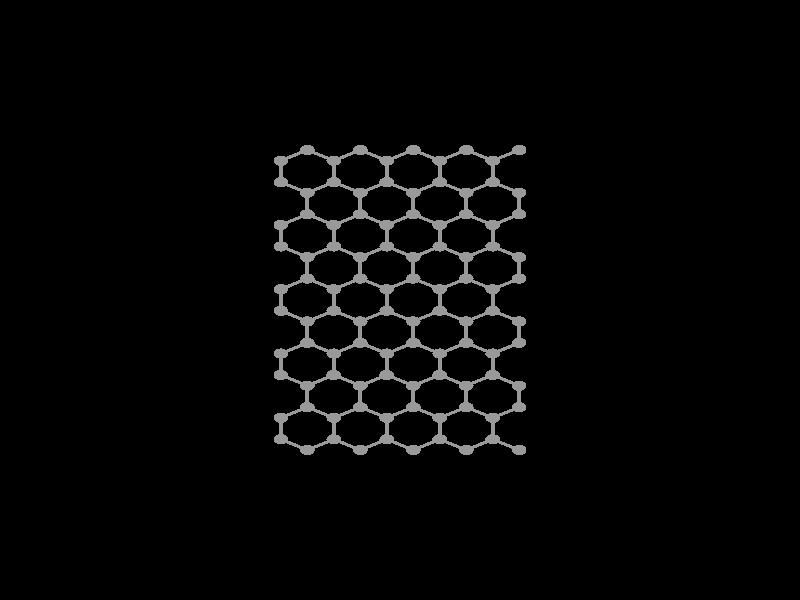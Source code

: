 // 
// Molecular graphics export from VMD 1.9.1
// http://www.ks.uiuc.edu/Research/vmd/
// Requires POV-Ray 3.5 or later
// 
// POV 3.x input script : vmdscene.pov 
// try povray +W669 +H716 -Ivmdscene.pov -Ovmdscene.pov.tga +P +X +A +FT +C
#if (version < 3.5) 
#error "VMD POV3DisplayDevice has been compiled for POV-Ray 3.5 or above.\nPlease upgrade POV-Ray or recompile VMD."
#end 
#declare VMD_clip_on=array[3] {0, 0, 0};
#declare VMD_clip=array[3];
#declare VMD_scaledclip=array[3];
#declare VMD_line_width=0.0020;
#macro VMDC ( C1 )
  texture { pigment { rgbt C1 }}
#end
#macro VMD_point (P1, R1, C1)
  #local T = texture { finish { ambient 1.0 diffuse 0.0 phong 0.0 specular 0.0 } pigment { C1 } }
  #if(VMD_clip_on[2])
  intersection {
    sphere {P1, R1 texture {T} #if(VMD_clip_on[1]) clipped_by {VMD_clip[1]} #end no_shadow}
    VMD_clip[2]
  }
  #else
  sphere {P1, R1 texture {T} #if(VMD_clip_on[1]) clipped_by {VMD_clip[1]} #end no_shadow}
  #end
#end
#macro VMD_line (P1, P2, C1)
  #local T = texture { finish { ambient 1.0 diffuse 0.0 phong 0.0 specular 0.0 } pigment { C1 } }
  #if(VMD_clip_on[2])
  intersection {
    cylinder {P1, P2, VMD_line_width texture {T} #if(VMD_clip_on[1]) clipped_by {VMD_clip[1]} #end no_shadow}
    VMD_clip[2]
  }
  #else
  cylinder {P1, P2, VMD_line_width texture {T} #if(VMD_clip_on[1]) clipped_by {VMD_clip[1]} #end no_shadow}
  #end
#end
#macro VMD_sphere (P1, R1, C1)
  #local T = texture { pigment { C1 } }
  #if(VMD_clip_on[2])
  intersection {
    sphere {P1, R1 texture {T} #if(VMD_clip_on[1]) clipped_by {VMD_clip[1]} #end no_shadow}
    VMD_clip[2]
  }
  #else
  sphere {P1, R1 texture {T} #if(VMD_clip_on[1]) clipped_by {VMD_clip[1]} #end no_shadow}
  #end
#end
#macro VMD_cylinder (P1, P2, R1, C1, O1)
  #local T = texture { pigment { C1 } }
  #if(VMD_clip_on[2])
  intersection {
    cylinder {P1, P2, R1 #if(O1) open #end texture {T} #if(VMD_clip_on[1]) clipped_by {VMD_clip[1]} #end no_shadow}
    VMD_clip[2]
  }
  #else
  cylinder {P1, P2, R1 #if(O1) open #end texture {T} #if(VMD_clip_on[1]) clipped_by {VMD_clip[1]} #end no_shadow}
  #end
#end
#macro VMD_cone (P1, P2, R1, C1)
  #local T = texture { pigment { C1 } }
  #if(VMD_clip_on[2])
  intersection {
    cone {P1, R1, P2, VMD_line_width texture {T} #if(VMD_clip_on[1]) clipped_by {VMD_clip[1]} #end no_shadow}
    VMD_clip[2]
  }
  #else
  cone {P1, R1, P2, VMD_line_width texture {T} #if(VMD_clip_on[1]) clipped_by {VMD_clip[1]} #end no_shadow}
  #end
#end
#macro VMD_triangle (P1, P2, P3, N1, N2, N3, C1)
  #local T = texture { pigment { C1 } }
  smooth_triangle {P1, N1, P2, N2, P3, N3 texture {T} #if(VMD_clip_on[1]) clipped_by {VMD_clip[1]} #end no_shadow}
#end
#macro VMD_tricolor (P1, P2, P3, N1, N2, N3, C1, C2, C3)
  #local NX = P2-P1;
  #local NY = P3-P1;
  #local NZ = vcross(NX, NY);
  #local T = texture { pigment {
    average pigment_map {
      [1 gradient x color_map {[0 rgb 0] [1 C2*3]}]
      [1 gradient y color_map {[0 rgb 0] [1 C3*3]}]
      [1 gradient z color_map {[0 rgb 0] [1 C1*3]}]
    }
    matrix <1.01,0,1,0,1.01,1,0,0,1,-.002,-.002,-1>
    matrix <NX.x,NX.y,NX.z,NY.x,NY.y,NY.z,NZ.x,NZ.y,NZ.z,P1.x,P1.y,P1.z>
  } }
  smooth_triangle {P1, N1, P2, N2, P3, N3 texture {T} #if(VMD_clip_on[1]) clipped_by {VMD_clip[1]} #end no_shadow}
#end
camera {
  orthographic
  location <0.0000, 0.0000, -2.0000>
  look_at <0.0000, 0.0000, 2.0000>
  up <0.0000, 3.0000, 0.0000>
  right <2.8031, 0.0000, 0.0000>
}
light_source { 
  <-0.1000, 0.1000, -1.0000> 
  color rgb<1.000, 1.000, 1.000> 
  parallel 
  point_at <0.0, 0.0, 0.0> 
}
light_source { 
  <1.0000, 2.0000, -0.5000> 
  color rgb<1.000, 1.000, 1.000> 
  parallel 
  point_at <0.0, 0.0, 0.0> 
}
background {
  color rgb<0.000, 0.000, 0.000>
}
fog {
  distance 3.1250 
  fog_type 1 
  color rgb<0.000, 0.000, 0.000> 
} 
#default { texture {
 finish { ambient 0.000 diffuse 0.650 phong 0.1 phong_size 40.000 specular 0.500 }
} }
#declare VMD_line_width=0.0020;
#default { texture {
 finish { ambient 0.000 diffuse 0.900 phong 0.1 phong_size 38.905 specular 0.200 }
} }
// MoleculeID: 0 ReprID: 0 Beginning CPK
// MoleculeID: 0 ReprID: 0 Beginning VDW
VMD_sphere(<-0.4175,-0.5893,0.0000>,0.0257,rgbt<0.600,0.600,0.600,0.000>)
VMD_sphere(<-0.4175,-0.2679,0.0000>,0.0257,rgbt<0.600,0.600,0.600,0.000>)
VMD_sphere(<-0.4175,0.0536,0.0000>,0.0257,rgbt<0.600,0.600,0.600,0.000>)
VMD_sphere(<-0.4175,0.3750,0.0000>,0.0257,rgbt<0.600,0.600,0.600,0.000>)
VMD_sphere(<-0.4175,0.6964,0.0000>,0.0257,rgbt<0.600,0.600,0.600,0.000>)
VMD_sphere(<-0.4175,-0.6964,0.0000>,0.0257,rgbt<0.600,0.600,0.600,0.000>)
VMD_sphere(<-0.4175,-0.3750,0.0000>,0.0257,rgbt<0.600,0.600,0.600,0.000>)
VMD_sphere(<-0.4175,-0.0536,0.0000>,0.0257,rgbt<0.600,0.600,0.600,0.000>)
VMD_sphere(<-0.4175,0.2679,0.0000>,0.0257,rgbt<0.600,0.600,0.600,0.000>)
VMD_sphere(<-0.4175,0.5893,0.0000>,0.0257,rgbt<0.600,0.600,0.600,0.000>)
VMD_sphere(<-0.3248,-0.5357,0.0000>,0.0257,rgbt<0.600,0.600,0.600,0.000>)
VMD_sphere(<-0.3248,-0.2143,0.0000>,0.0257,rgbt<0.600,0.600,0.600,0.000>)
VMD_sphere(<-0.3248,0.1071,0.0000>,0.0257,rgbt<0.600,0.600,0.600,0.000>)
VMD_sphere(<-0.3248,0.4286,0.0000>,0.0257,rgbt<0.600,0.600,0.600,0.000>)
VMD_sphere(<-0.3248,0.7500,0.0000>,0.0257,rgbt<0.600,0.600,0.600,0.000>)
VMD_sphere(<-0.3248,-0.7500,0.0000>,0.0257,rgbt<0.600,0.600,0.600,0.000>)
VMD_sphere(<-0.3248,-0.4286,0.0000>,0.0257,rgbt<0.600,0.600,0.600,0.000>)
VMD_sphere(<-0.3248,-0.1071,0.0000>,0.0257,rgbt<0.600,0.600,0.600,0.000>)
VMD_sphere(<-0.3248,0.2143,0.0000>,0.0257,rgbt<0.600,0.600,0.600,0.000>)
VMD_sphere(<-0.3248,0.5357,0.0000>,0.0257,rgbt<0.600,0.600,0.600,0.000>)
VMD_sphere(<-0.2320,-0.5893,0.0000>,0.0257,rgbt<0.600,0.600,0.600,0.000>)
VMD_sphere(<-0.2320,-0.2679,0.0000>,0.0257,rgbt<0.600,0.600,0.600,0.000>)
VMD_sphere(<-0.2320,0.0536,0.0000>,0.0257,rgbt<0.600,0.600,0.600,0.000>)
VMD_sphere(<-0.2320,0.3750,0.0000>,0.0257,rgbt<0.600,0.600,0.600,0.000>)
VMD_sphere(<-0.2320,0.6964,0.0000>,0.0257,rgbt<0.600,0.600,0.600,0.000>)
VMD_sphere(<-0.2320,-0.6964,0.0000>,0.0257,rgbt<0.600,0.600,0.600,0.000>)
VMD_sphere(<-0.2320,-0.3750,0.0000>,0.0257,rgbt<0.600,0.600,0.600,0.000>)
VMD_sphere(<-0.2320,-0.0536,0.0000>,0.0257,rgbt<0.600,0.600,0.600,0.000>)
VMD_sphere(<-0.2320,0.2679,0.0000>,0.0257,rgbt<0.600,0.600,0.600,0.000>)
VMD_sphere(<-0.2320,0.5893,0.0000>,0.0257,rgbt<0.600,0.600,0.600,0.000>)
VMD_sphere(<-0.1392,-0.5357,0.0000>,0.0257,rgbt<0.600,0.600,0.600,0.000>)
VMD_sphere(<-0.1392,-0.2143,0.0000>,0.0257,rgbt<0.600,0.600,0.600,0.000>)
VMD_sphere(<-0.1392,0.1071,0.0000>,0.0257,rgbt<0.600,0.600,0.600,0.000>)
VMD_sphere(<-0.1392,0.4286,0.0000>,0.0257,rgbt<0.600,0.600,0.600,0.000>)
VMD_sphere(<-0.1392,0.7500,0.0000>,0.0257,rgbt<0.600,0.600,0.600,0.000>)
VMD_sphere(<-0.1392,-0.7500,0.0000>,0.0257,rgbt<0.600,0.600,0.600,0.000>)
VMD_sphere(<-0.1392,-0.4286,0.0000>,0.0257,rgbt<0.600,0.600,0.600,0.000>)
VMD_sphere(<-0.1392,-0.1071,0.0000>,0.0257,rgbt<0.600,0.600,0.600,0.000>)
VMD_sphere(<-0.1392,0.2143,0.0000>,0.0257,rgbt<0.600,0.600,0.600,0.000>)
VMD_sphere(<-0.1392,0.5357,0.0000>,0.0257,rgbt<0.600,0.600,0.600,0.000>)
VMD_sphere(<-0.0464,-0.5893,0.0000>,0.0257,rgbt<0.600,0.600,0.600,0.000>)
VMD_sphere(<-0.0464,-0.2679,0.0000>,0.0257,rgbt<0.600,0.600,0.600,0.000>)
VMD_sphere(<-0.0464,0.0536,0.0000>,0.0257,rgbt<0.600,0.600,0.600,0.000>)
VMD_sphere(<-0.0464,0.3750,0.0000>,0.0257,rgbt<0.600,0.600,0.600,0.000>)
VMD_sphere(<-0.0464,0.6964,0.0000>,0.0257,rgbt<0.600,0.600,0.600,0.000>)
VMD_sphere(<-0.0464,-0.6964,0.0000>,0.0257,rgbt<0.600,0.600,0.600,0.000>)
VMD_sphere(<-0.0464,-0.3750,0.0000>,0.0257,rgbt<0.600,0.600,0.600,0.000>)
VMD_sphere(<-0.0464,-0.0536,0.0000>,0.0257,rgbt<0.600,0.600,0.600,0.000>)
VMD_sphere(<-0.0464,0.2679,0.0000>,0.0257,rgbt<0.600,0.600,0.600,0.000>)
VMD_sphere(<-0.0464,0.5893,0.0000>,0.0257,rgbt<0.600,0.600,0.600,0.000>)
VMD_sphere(<0.0464,-0.5357,0.0000>,0.0257,rgbt<0.600,0.600,0.600,0.000>)
VMD_sphere(<0.0464,-0.2143,0.0000>,0.0257,rgbt<0.600,0.600,0.600,0.000>)
VMD_sphere(<0.0464,0.1071,0.0000>,0.0257,rgbt<0.600,0.600,0.600,0.000>)
VMD_sphere(<0.0464,0.4286,0.0000>,0.0257,rgbt<0.600,0.600,0.600,0.000>)
VMD_sphere(<0.0464,0.7500,0.0000>,0.0257,rgbt<0.600,0.600,0.600,0.000>)
VMD_sphere(<0.0464,-0.7500,0.0000>,0.0257,rgbt<0.600,0.600,0.600,0.000>)
VMD_sphere(<0.0464,-0.4286,0.0000>,0.0257,rgbt<0.600,0.600,0.600,0.000>)
VMD_sphere(<0.0464,-0.1071,0.0000>,0.0257,rgbt<0.600,0.600,0.600,0.000>)
VMD_sphere(<0.0464,0.2143,0.0000>,0.0257,rgbt<0.600,0.600,0.600,0.000>)
VMD_sphere(<0.0464,0.5357,0.0000>,0.0257,rgbt<0.600,0.600,0.600,0.000>)
VMD_sphere(<0.1392,-0.5893,0.0000>,0.0257,rgbt<0.600,0.600,0.600,0.000>)
VMD_sphere(<0.1392,-0.2679,0.0000>,0.0257,rgbt<0.600,0.600,0.600,0.000>)
VMD_sphere(<0.1392,0.0536,0.0000>,0.0257,rgbt<0.600,0.600,0.600,0.000>)
VMD_sphere(<0.1392,0.3750,0.0000>,0.0257,rgbt<0.600,0.600,0.600,0.000>)
VMD_sphere(<0.1392,0.6964,0.0000>,0.0257,rgbt<0.600,0.600,0.600,0.000>)
VMD_sphere(<0.1392,-0.6964,0.0000>,0.0257,rgbt<0.600,0.600,0.600,0.000>)
VMD_sphere(<0.1392,-0.3750,0.0000>,0.0257,rgbt<0.600,0.600,0.600,0.000>)
VMD_sphere(<0.1392,-0.0536,0.0000>,0.0257,rgbt<0.600,0.600,0.600,0.000>)
VMD_sphere(<0.1392,0.2679,0.0000>,0.0257,rgbt<0.600,0.600,0.600,0.000>)
VMD_sphere(<0.1392,0.5893,0.0000>,0.0257,rgbt<0.600,0.600,0.600,0.000>)
VMD_sphere(<0.2320,-0.5357,0.0000>,0.0257,rgbt<0.600,0.600,0.600,0.000>)
VMD_sphere(<0.2320,-0.2143,0.0000>,0.0257,rgbt<0.600,0.600,0.600,0.000>)
VMD_sphere(<0.2320,0.1071,0.0000>,0.0257,rgbt<0.600,0.600,0.600,0.000>)
VMD_sphere(<0.2320,0.4286,0.0000>,0.0257,rgbt<0.600,0.600,0.600,0.000>)
VMD_sphere(<0.2320,0.7500,0.0000>,0.0257,rgbt<0.600,0.600,0.600,0.000>)
VMD_sphere(<0.2320,-0.7500,0.0000>,0.0257,rgbt<0.600,0.600,0.600,0.000>)
VMD_sphere(<0.2320,-0.4286,0.0000>,0.0257,rgbt<0.600,0.600,0.600,0.000>)
VMD_sphere(<0.2320,-0.1071,0.0000>,0.0257,rgbt<0.600,0.600,0.600,0.000>)
VMD_sphere(<0.2320,0.2143,0.0000>,0.0257,rgbt<0.600,0.600,0.600,0.000>)
VMD_sphere(<0.2320,0.5357,0.0000>,0.0257,rgbt<0.600,0.600,0.600,0.000>)
VMD_sphere(<0.3248,-0.5893,0.0000>,0.0257,rgbt<0.600,0.600,0.600,0.000>)
VMD_sphere(<0.3248,-0.2679,0.0000>,0.0257,rgbt<0.600,0.600,0.600,0.000>)
VMD_sphere(<0.3248,0.0536,0.0000>,0.0257,rgbt<0.600,0.600,0.600,0.000>)
VMD_sphere(<0.3248,0.3750,0.0000>,0.0257,rgbt<0.600,0.600,0.600,0.000>)
VMD_sphere(<0.3248,0.6964,0.0000>,0.0257,rgbt<0.600,0.600,0.600,0.000>)
VMD_sphere(<0.3248,-0.6964,0.0000>,0.0257,rgbt<0.600,0.600,0.600,0.000>)
VMD_sphere(<0.3248,-0.3750,0.0000>,0.0257,rgbt<0.600,0.600,0.600,0.000>)
VMD_sphere(<0.3248,-0.0536,0.0000>,0.0257,rgbt<0.600,0.600,0.600,0.000>)
VMD_sphere(<0.3248,0.2679,0.0000>,0.0257,rgbt<0.600,0.600,0.600,0.000>)
VMD_sphere(<0.3248,0.5893,0.0000>,0.0257,rgbt<0.600,0.600,0.600,0.000>)
VMD_sphere(<0.4175,-0.5357,0.0000>,0.0257,rgbt<0.600,0.600,0.600,0.000>)
VMD_sphere(<0.4175,-0.2143,0.0000>,0.0257,rgbt<0.600,0.600,0.600,0.000>)
VMD_sphere(<0.4175,0.1071,0.0000>,0.0257,rgbt<0.600,0.600,0.600,0.000>)
VMD_sphere(<0.4175,0.4286,0.0000>,0.0257,rgbt<0.600,0.600,0.600,0.000>)
VMD_sphere(<0.4175,0.7500,0.0000>,0.0257,rgbt<0.600,0.600,0.600,0.000>)
VMD_sphere(<0.4175,-0.7500,0.0000>,0.0257,rgbt<0.600,0.600,0.600,0.000>)
VMD_sphere(<0.4175,-0.4286,0.0000>,0.0257,rgbt<0.600,0.600,0.600,0.000>)
VMD_sphere(<0.4175,-0.1071,0.0000>,0.0257,rgbt<0.600,0.600,0.600,0.000>)
VMD_sphere(<0.4175,0.2143,0.0000>,0.0257,rgbt<0.600,0.600,0.600,0.000>)
VMD_sphere(<0.4175,0.5357,0.0000>,0.0257,rgbt<0.600,0.600,0.600,0.000>)
VMD_cylinder(<-0.417548,-0.589286,0>,<-0.371154,-0.5625,0>0.0075,rgbt<0.600,0.600,0.600,0.000>,1)
VMD_cylinder(<-0.417548,-0.589286,0>,<-0.417548,-0.642857,0>0.0075,rgbt<0.600,0.600,0.600,0.000>,1)
VMD_cylinder(<-0.417548,-0.267857,0>,<-0.371154,-0.241071,0>0.0075,rgbt<0.600,0.600,0.600,0.000>,1)
VMD_cylinder(<-0.417548,-0.267857,0>,<-0.417548,-0.321428,0>0.0075,rgbt<0.600,0.600,0.600,0.000>,1)
VMD_cylinder(<-0.417548,0.0535716,0>,<-0.371154,0.0803573,0>0.0075,rgbt<0.600,0.600,0.600,0.000>,1)
VMD_cylinder(<-0.417548,0.0535716,0>,<-0.417548,1.19209e-07,0>0.0075,rgbt<0.600,0.600,0.600,0.000>,1)
VMD_cylinder(<-0.417548,0.375,0>,<-0.371154,0.401786,0>0.0075,rgbt<0.600,0.600,0.600,0.000>,1)
VMD_cylinder(<-0.417548,0.375,0>,<-0.417548,0.321429,0>0.0075,rgbt<0.600,0.600,0.600,0.000>,1)
VMD_cylinder(<-0.417548,0.696429,0>,<-0.371154,0.723214,0>0.0075,rgbt<0.600,0.600,0.600,0.000>,1)
VMD_cylinder(<-0.417548,0.696429,0>,<-0.417548,0.642857,0>0.0075,rgbt<0.600,0.600,0.600,0.000>,1)
VMD_cylinder(<-0.417548,-0.696428,0>,<-0.371154,-0.723214,0>0.0075,rgbt<0.600,0.600,0.600,0.000>,1)
VMD_cylinder(<-0.417548,-0.696428,0>,<-0.417548,-0.642857,0>0.0075,rgbt<0.600,0.600,0.600,0.000>,1)
VMD_cylinder(<-0.417548,-0.375,0>,<-0.371154,-0.401786,0>0.0075,rgbt<0.600,0.600,0.600,0.000>,1)
VMD_cylinder(<-0.417548,-0.375,0>,<-0.417548,-0.321428,0>0.0075,rgbt<0.600,0.600,0.600,0.000>,1)
VMD_cylinder(<-0.417548,-0.0535713,0>,<-0.371154,-0.080357,0>0.0075,rgbt<0.600,0.600,0.600,0.000>,1)
VMD_cylinder(<-0.417548,-0.0535713,0>,<-0.417548,1.19209e-07,0>0.0075,rgbt<0.600,0.600,0.600,0.000>,1)
VMD_cylinder(<-0.417548,0.267857,0>,<-0.371154,0.241072,0>0.0075,rgbt<0.600,0.600,0.600,0.000>,1)
VMD_cylinder(<-0.417548,0.267857,0>,<-0.417548,0.321429,0>0.0075,rgbt<0.600,0.600,0.600,0.000>,1)
VMD_cylinder(<-0.417548,0.589286,0>,<-0.371154,0.5625,0>0.0075,rgbt<0.600,0.600,0.600,0.000>,1)
VMD_cylinder(<-0.417548,0.589286,0>,<-0.417548,0.642857,0>0.0075,rgbt<0.600,0.600,0.600,0.000>,1)
VMD_cylinder(<-0.32476,-0.535714,0>,<-0.371154,-0.5625,0>0.0075,rgbt<0.600,0.600,0.600,0.000>,1)
VMD_cylinder(<-0.32476,-0.535714,0>,<-0.278365,-0.5625,0>0.0075,rgbt<0.600,0.600,0.600,0.000>,1)
VMD_cylinder(<-0.32476,-0.535714,0>,<-0.32476,-0.482143,0>0.0075,rgbt<0.600,0.600,0.600,0.000>,1)
VMD_cylinder(<-0.32476,-0.214286,0>,<-0.371154,-0.241071,0>0.0075,rgbt<0.600,0.600,0.600,0.000>,1)
VMD_cylinder(<-0.32476,-0.214286,0>,<-0.278365,-0.241071,0>0.0075,rgbt<0.600,0.600,0.600,0.000>,1)
VMD_cylinder(<-0.32476,-0.214286,0>,<-0.32476,-0.160714,0>0.0075,rgbt<0.600,0.600,0.600,0.000>,1)
VMD_cylinder(<-0.32476,0.107143,0>,<-0.371154,0.0803573,0>0.0075,rgbt<0.600,0.600,0.600,0.000>,1)
VMD_cylinder(<-0.32476,0.107143,0>,<-0.278365,0.0803573,0>0.0075,rgbt<0.600,0.600,0.600,0.000>,1)
VMD_cylinder(<-0.32476,0.107143,0>,<-0.32476,0.160714,0>0.0075,rgbt<0.600,0.600,0.600,0.000>,1)
VMD_cylinder(<-0.32476,0.428572,0>,<-0.371154,0.401786,0>0.0075,rgbt<0.600,0.600,0.600,0.000>,1)
VMD_cylinder(<-0.32476,0.428572,0>,<-0.278365,0.401786,0>0.0075,rgbt<0.600,0.600,0.600,0.000>,1)
VMD_cylinder(<-0.32476,0.428572,0>,<-0.32476,0.482143,0>0.0075,rgbt<0.600,0.600,0.600,0.000>,1)
VMD_cylinder(<-0.32476,0.75,0>,<-0.371154,0.723214,0>0.0075,rgbt<0.600,0.600,0.600,0.000>,1)
VMD_cylinder(<-0.32476,0.75,0>,<-0.278365,0.723214,0>0.0075,rgbt<0.600,0.600,0.600,0.000>,1)
VMD_cylinder(<-0.32476,-0.75,0>,<-0.371154,-0.723214,0>0.0075,rgbt<0.600,0.600,0.600,0.000>,1)
VMD_cylinder(<-0.32476,-0.75,0>,<-0.278365,-0.723214,0>0.0075,rgbt<0.600,0.600,0.600,0.000>,1)
VMD_cylinder(<-0.32476,-0.428571,0>,<-0.32476,-0.482143,0>0.0075,rgbt<0.600,0.600,0.600,0.000>,1)
VMD_cylinder(<-0.32476,-0.428571,0>,<-0.371154,-0.401786,0>0.0075,rgbt<0.600,0.600,0.600,0.000>,1)
VMD_cylinder(<-0.32476,-0.428571,0>,<-0.278365,-0.401786,0>0.0075,rgbt<0.600,0.600,0.600,0.000>,1)
VMD_cylinder(<-0.32476,-0.107143,0>,<-0.32476,-0.160714,0>0.0075,rgbt<0.600,0.600,0.600,0.000>,1)
VMD_cylinder(<-0.32476,-0.107143,0>,<-0.371154,-0.080357,0>0.0075,rgbt<0.600,0.600,0.600,0.000>,1)
VMD_cylinder(<-0.32476,-0.107143,0>,<-0.278365,-0.080357,0>0.0075,rgbt<0.600,0.600,0.600,0.000>,1)
VMD_cylinder(<-0.32476,0.214286,0>,<-0.32476,0.160714,0>0.0075,rgbt<0.600,0.600,0.600,0.000>,1)
VMD_cylinder(<-0.32476,0.214286,0>,<-0.371154,0.241072,0>0.0075,rgbt<0.600,0.600,0.600,0.000>,1)
VMD_cylinder(<-0.32476,0.214286,0>,<-0.278365,0.241072,0>0.0075,rgbt<0.600,0.600,0.600,0.000>,1)
VMD_cylinder(<-0.32476,0.535714,0>,<-0.32476,0.482143,0>0.0075,rgbt<0.600,0.600,0.600,0.000>,1)
VMD_cylinder(<-0.32476,0.535714,0>,<-0.371154,0.5625,0>0.0075,rgbt<0.600,0.600,0.600,0.000>,1)
VMD_cylinder(<-0.32476,0.535714,0>,<-0.278365,0.5625,0>0.0075,rgbt<0.600,0.600,0.600,0.000>,1)
VMD_cylinder(<-0.231971,-0.589286,0>,<-0.185577,-0.5625,0>0.0075,rgbt<0.600,0.600,0.600,0.000>,1)
VMD_cylinder(<-0.231971,-0.589286,0>,<-0.278365,-0.5625,0>0.0075,rgbt<0.600,0.600,0.600,0.000>,1)
VMD_cylinder(<-0.231971,-0.589286,0>,<-0.231971,-0.642857,0>0.0075,rgbt<0.600,0.600,0.600,0.000>,1)
VMD_cylinder(<-0.231971,-0.267857,0>,<-0.185577,-0.241071,0>0.0075,rgbt<0.600,0.600,0.600,0.000>,1)
VMD_cylinder(<-0.231971,-0.267857,0>,<-0.278365,-0.241071,0>0.0075,rgbt<0.600,0.600,0.600,0.000>,1)
VMD_cylinder(<-0.231971,-0.267857,0>,<-0.231971,-0.321428,0>0.0075,rgbt<0.600,0.600,0.600,0.000>,1)
VMD_cylinder(<-0.231971,0.0535716,0>,<-0.185577,0.0803573,0>0.0075,rgbt<0.600,0.600,0.600,0.000>,1)
VMD_cylinder(<-0.231971,0.0535716,0>,<-0.278365,0.0803573,0>0.0075,rgbt<0.600,0.600,0.600,0.000>,1)
VMD_cylinder(<-0.231971,0.0535716,0>,<-0.231971,1.19209e-07,0>0.0075,rgbt<0.600,0.600,0.600,0.000>,1)
VMD_cylinder(<-0.231971,0.375,0>,<-0.185577,0.401786,0>0.0075,rgbt<0.600,0.600,0.600,0.000>,1)
VMD_cylinder(<-0.231971,0.375,0>,<-0.278365,0.401786,0>0.0075,rgbt<0.600,0.600,0.600,0.000>,1)
VMD_cylinder(<-0.231971,0.375,0>,<-0.231971,0.321429,0>0.0075,rgbt<0.600,0.600,0.600,0.000>,1)
VMD_cylinder(<-0.231971,0.696429,0>,<-0.185577,0.723214,0>0.0075,rgbt<0.600,0.600,0.600,0.000>,1)
VMD_cylinder(<-0.231971,0.696429,0>,<-0.278365,0.723214,0>0.0075,rgbt<0.600,0.600,0.600,0.000>,1)
VMD_cylinder(<-0.231971,0.696429,0>,<-0.231971,0.642857,0>0.0075,rgbt<0.600,0.600,0.600,0.000>,1)
VMD_cylinder(<-0.231971,-0.696428,0>,<-0.185577,-0.723214,0>0.0075,rgbt<0.600,0.600,0.600,0.000>,1)
VMD_cylinder(<-0.231971,-0.696428,0>,<-0.231971,-0.642857,0>0.0075,rgbt<0.600,0.600,0.600,0.000>,1)
VMD_cylinder(<-0.231971,-0.696428,0>,<-0.278365,-0.723214,0>0.0075,rgbt<0.600,0.600,0.600,0.000>,1)
VMD_cylinder(<-0.231971,-0.375,0>,<-0.185577,-0.401786,0>0.0075,rgbt<0.600,0.600,0.600,0.000>,1)
VMD_cylinder(<-0.231971,-0.375,0>,<-0.231971,-0.321428,0>0.0075,rgbt<0.600,0.600,0.600,0.000>,1)
VMD_cylinder(<-0.231971,-0.375,0>,<-0.278365,-0.401786,0>0.0075,rgbt<0.600,0.600,0.600,0.000>,1)
VMD_cylinder(<-0.231971,-0.0535713,0>,<-0.185577,-0.080357,0>0.0075,rgbt<0.600,0.600,0.600,0.000>,1)
VMD_cylinder(<-0.231971,-0.0535713,0>,<-0.231971,1.19209e-07,0>0.0075,rgbt<0.600,0.600,0.600,0.000>,1)
VMD_cylinder(<-0.231971,-0.0535713,0>,<-0.278365,-0.080357,0>0.0075,rgbt<0.600,0.600,0.600,0.000>,1)
VMD_cylinder(<-0.231971,0.267857,0>,<-0.185577,0.241072,0>0.0075,rgbt<0.600,0.600,0.600,0.000>,1)
VMD_cylinder(<-0.231971,0.267857,0>,<-0.231971,0.321429,0>0.0075,rgbt<0.600,0.600,0.600,0.000>,1)
VMD_cylinder(<-0.231971,0.267857,0>,<-0.278365,0.241072,0>0.0075,rgbt<0.600,0.600,0.600,0.000>,1)
VMD_cylinder(<-0.231971,0.589286,0>,<-0.185577,0.5625,0>0.0075,rgbt<0.600,0.600,0.600,0.000>,1)
VMD_cylinder(<-0.231971,0.589286,0>,<-0.231971,0.642857,0>0.0075,rgbt<0.600,0.600,0.600,0.000>,1)
VMD_cylinder(<-0.231971,0.589286,0>,<-0.278365,0.5625,0>0.0075,rgbt<0.600,0.600,0.600,0.000>,1)
VMD_cylinder(<-0.139183,-0.535714,0>,<-0.185577,-0.5625,0>0.0075,rgbt<0.600,0.600,0.600,0.000>,1)
VMD_cylinder(<-0.139183,-0.535714,0>,<-0.0927885,-0.5625,0>0.0075,rgbt<0.600,0.600,0.600,0.000>,1)
VMD_cylinder(<-0.139183,-0.535714,0>,<-0.139183,-0.482143,0>0.0075,rgbt<0.600,0.600,0.600,0.000>,1)
VMD_cylinder(<-0.139183,-0.214286,0>,<-0.185577,-0.241071,0>0.0075,rgbt<0.600,0.600,0.600,0.000>,1)
VMD_cylinder(<-0.139183,-0.214286,0>,<-0.0927885,-0.241071,0>0.0075,rgbt<0.600,0.600,0.600,0.000>,1)
VMD_cylinder(<-0.139183,-0.214286,0>,<-0.139183,-0.160714,0>0.0075,rgbt<0.600,0.600,0.600,0.000>,1)
VMD_cylinder(<-0.139183,0.107143,0>,<-0.185577,0.0803573,0>0.0075,rgbt<0.600,0.600,0.600,0.000>,1)
VMD_cylinder(<-0.139183,0.107143,0>,<-0.0927885,0.0803573,0>0.0075,rgbt<0.600,0.600,0.600,0.000>,1)
VMD_cylinder(<-0.139183,0.107143,0>,<-0.139183,0.160714,0>0.0075,rgbt<0.600,0.600,0.600,0.000>,1)
VMD_cylinder(<-0.139183,0.428572,0>,<-0.185577,0.401786,0>0.0075,rgbt<0.600,0.600,0.600,0.000>,1)
VMD_cylinder(<-0.139183,0.428572,0>,<-0.0927885,0.401786,0>0.0075,rgbt<0.600,0.600,0.600,0.000>,1)
VMD_cylinder(<-0.139183,0.428572,0>,<-0.139183,0.482143,0>0.0075,rgbt<0.600,0.600,0.600,0.000>,1)
VMD_cylinder(<-0.139183,0.75,0>,<-0.185577,0.723214,0>0.0075,rgbt<0.600,0.600,0.600,0.000>,1)
VMD_cylinder(<-0.139183,0.75,0>,<-0.0927885,0.723214,0>0.0075,rgbt<0.600,0.600,0.600,0.000>,1)
VMD_cylinder(<-0.139183,-0.75,0>,<-0.185577,-0.723214,0>0.0075,rgbt<0.600,0.600,0.600,0.000>,1)
VMD_cylinder(<-0.139183,-0.75,0>,<-0.0927885,-0.723214,0>0.0075,rgbt<0.600,0.600,0.600,0.000>,1)
VMD_cylinder(<-0.139183,-0.428571,0>,<-0.139183,-0.482143,0>0.0075,rgbt<0.600,0.600,0.600,0.000>,1)
VMD_cylinder(<-0.139183,-0.428571,0>,<-0.185577,-0.401786,0>0.0075,rgbt<0.600,0.600,0.600,0.000>,1)
VMD_cylinder(<-0.139183,-0.428571,0>,<-0.0927885,-0.401786,0>0.0075,rgbt<0.600,0.600,0.600,0.000>,1)
VMD_cylinder(<-0.139183,-0.107143,0>,<-0.139183,-0.160714,0>0.0075,rgbt<0.600,0.600,0.600,0.000>,1)
VMD_cylinder(<-0.139183,-0.107143,0>,<-0.185577,-0.080357,0>0.0075,rgbt<0.600,0.600,0.600,0.000>,1)
VMD_cylinder(<-0.139183,-0.107143,0>,<-0.0927885,-0.080357,0>0.0075,rgbt<0.600,0.600,0.600,0.000>,1)
VMD_cylinder(<-0.139183,0.214286,0>,<-0.139183,0.160714,0>0.0075,rgbt<0.600,0.600,0.600,0.000>,1)
VMD_cylinder(<-0.139183,0.214286,0>,<-0.185577,0.241072,0>0.0075,rgbt<0.600,0.600,0.600,0.000>,1)
VMD_cylinder(<-0.139183,0.214286,0>,<-0.0927885,0.241072,0>0.0075,rgbt<0.600,0.600,0.600,0.000>,1)
VMD_cylinder(<-0.139183,0.535714,0>,<-0.139183,0.482143,0>0.0075,rgbt<0.600,0.600,0.600,0.000>,1)
VMD_cylinder(<-0.139183,0.535714,0>,<-0.185577,0.5625,0>0.0075,rgbt<0.600,0.600,0.600,0.000>,1)
VMD_cylinder(<-0.139183,0.535714,0>,<-0.0927885,0.5625,0>0.0075,rgbt<0.600,0.600,0.600,0.000>,1)
VMD_cylinder(<-0.0463943,-0.589286,0>,<-0.0927885,-0.5625,0>0.0075,rgbt<0.600,0.600,0.600,0.000>,1)
VMD_cylinder(<-0.0463943,-0.589286,0>,<-0.0463943,-0.642857,0>0.0075,rgbt<0.600,0.600,0.600,0.000>,1)
VMD_cylinder(<-0.0463943,-0.589286,0>,<-5.96046e-08,-0.5625,0>0.0075,rgbt<0.600,0.600,0.600,0.000>,1)
VMD_cylinder(<-0.0463943,-0.267857,0>,<-0.0927885,-0.241071,0>0.0075,rgbt<0.600,0.600,0.600,0.000>,1)
VMD_cylinder(<-0.0463943,-0.267857,0>,<-0.0463943,-0.321428,0>0.0075,rgbt<0.600,0.600,0.600,0.000>,1)
VMD_cylinder(<-0.0463943,-0.267857,0>,<-5.96046e-08,-0.241071,0>0.0075,rgbt<0.600,0.600,0.600,0.000>,1)
VMD_cylinder(<-0.0463943,0.0535716,0>,<-0.0927885,0.0803573,0>0.0075,rgbt<0.600,0.600,0.600,0.000>,1)
VMD_cylinder(<-0.0463943,0.0535716,0>,<-0.0463943,1.19209e-07,0>0.0075,rgbt<0.600,0.600,0.600,0.000>,1)
VMD_cylinder(<-0.0463943,0.0535716,0>,<-5.96046e-08,0.0803573,0>0.0075,rgbt<0.600,0.600,0.600,0.000>,1)
VMD_cylinder(<-0.0463943,0.375,0>,<-0.0927885,0.401786,0>0.0075,rgbt<0.600,0.600,0.600,0.000>,1)
VMD_cylinder(<-0.0463943,0.375,0>,<-0.0463943,0.321429,0>0.0075,rgbt<0.600,0.600,0.600,0.000>,1)
VMD_cylinder(<-0.0463943,0.375,0>,<-5.96046e-08,0.401786,0>0.0075,rgbt<0.600,0.600,0.600,0.000>,1)
VMD_cylinder(<-0.0463943,0.696429,0>,<-0.0927885,0.723214,0>0.0075,rgbt<0.600,0.600,0.600,0.000>,1)
VMD_cylinder(<-0.0463943,0.696429,0>,<-0.0463943,0.642857,0>0.0075,rgbt<0.600,0.600,0.600,0.000>,1)
VMD_cylinder(<-0.0463943,0.696429,0>,<-5.96046e-08,0.723214,0>0.0075,rgbt<0.600,0.600,0.600,0.000>,1)
VMD_cylinder(<-0.0463943,-0.696428,0>,<-5.96046e-08,-0.723214,0>0.0075,rgbt<0.600,0.600,0.600,0.000>,1)
VMD_cylinder(<-0.0463943,-0.696428,0>,<-0.0463943,-0.642857,0>0.0075,rgbt<0.600,0.600,0.600,0.000>,1)
VMD_cylinder(<-0.0463943,-0.696428,0>,<-0.0927885,-0.723214,0>0.0075,rgbt<0.600,0.600,0.600,0.000>,1)
VMD_cylinder(<-0.0463943,-0.375,0>,<-5.96046e-08,-0.401786,0>0.0075,rgbt<0.600,0.600,0.600,0.000>,1)
VMD_cylinder(<-0.0463943,-0.375,0>,<-0.0463943,-0.321428,0>0.0075,rgbt<0.600,0.600,0.600,0.000>,1)
VMD_cylinder(<-0.0463943,-0.375,0>,<-0.0927885,-0.401786,0>0.0075,rgbt<0.600,0.600,0.600,0.000>,1)
VMD_cylinder(<-0.0463943,-0.0535713,0>,<-5.96046e-08,-0.080357,0>0.0075,rgbt<0.600,0.600,0.600,0.000>,1)
VMD_cylinder(<-0.0463943,-0.0535713,0>,<-0.0463943,1.19209e-07,0>0.0075,rgbt<0.600,0.600,0.600,0.000>,1)
VMD_cylinder(<-0.0463943,-0.0535713,0>,<-0.0927885,-0.080357,0>0.0075,rgbt<0.600,0.600,0.600,0.000>,1)
VMD_cylinder(<-0.0463943,0.267857,0>,<-5.96046e-08,0.241072,0>0.0075,rgbt<0.600,0.600,0.600,0.000>,1)
VMD_cylinder(<-0.0463943,0.267857,0>,<-0.0463943,0.321429,0>0.0075,rgbt<0.600,0.600,0.600,0.000>,1)
VMD_cylinder(<-0.0463943,0.267857,0>,<-0.0927885,0.241072,0>0.0075,rgbt<0.600,0.600,0.600,0.000>,1)
VMD_cylinder(<-0.0463943,0.589286,0>,<-5.96046e-08,0.5625,0>0.0075,rgbt<0.600,0.600,0.600,0.000>,1)
VMD_cylinder(<-0.0463943,0.589286,0>,<-0.0463943,0.642857,0>0.0075,rgbt<0.600,0.600,0.600,0.000>,1)
VMD_cylinder(<-0.0463943,0.589286,0>,<-0.0927885,0.5625,0>0.0075,rgbt<0.600,0.600,0.600,0.000>,1)
VMD_cylinder(<0.0463942,-0.535714,0>,<0.0927884,-0.5625,0>0.0075,rgbt<0.600,0.600,0.600,0.000>,1)
VMD_cylinder(<0.0463942,-0.535714,0>,<0.0463942,-0.482143,0>0.0075,rgbt<0.600,0.600,0.600,0.000>,1)
VMD_cylinder(<0.0463942,-0.535714,0>,<-5.96046e-08,-0.5625,0>0.0075,rgbt<0.600,0.600,0.600,0.000>,1)
VMD_cylinder(<0.0463942,-0.214286,0>,<0.0927884,-0.241071,0>0.0075,rgbt<0.600,0.600,0.600,0.000>,1)
VMD_cylinder(<0.0463942,-0.214286,0>,<0.0463942,-0.160714,0>0.0075,rgbt<0.600,0.600,0.600,0.000>,1)
VMD_cylinder(<0.0463942,-0.214286,0>,<-5.96046e-08,-0.241071,0>0.0075,rgbt<0.600,0.600,0.600,0.000>,1)
VMD_cylinder(<0.0463942,0.107143,0>,<0.0927884,0.0803573,0>0.0075,rgbt<0.600,0.600,0.600,0.000>,1)
VMD_cylinder(<0.0463942,0.107143,0>,<0.0463942,0.160714,0>0.0075,rgbt<0.600,0.600,0.600,0.000>,1)
VMD_cylinder(<0.0463942,0.107143,0>,<-5.96046e-08,0.0803573,0>0.0075,rgbt<0.600,0.600,0.600,0.000>,1)
VMD_cylinder(<0.0463942,0.428572,0>,<0.0927884,0.401786,0>0.0075,rgbt<0.600,0.600,0.600,0.000>,1)
VMD_cylinder(<0.0463942,0.428572,0>,<0.0463942,0.482143,0>0.0075,rgbt<0.600,0.600,0.600,0.000>,1)
VMD_cylinder(<0.0463942,0.428572,0>,<-5.96046e-08,0.401786,0>0.0075,rgbt<0.600,0.600,0.600,0.000>,1)
VMD_cylinder(<0.0463942,0.75,0>,<0.0927884,0.723214,0>0.0075,rgbt<0.600,0.600,0.600,0.000>,1)
VMD_cylinder(<0.0463942,0.75,0>,<-5.96046e-08,0.723214,0>0.0075,rgbt<0.600,0.600,0.600,0.000>,1)
VMD_cylinder(<0.0463942,-0.75,0>,<0.0927884,-0.723214,0>0.0075,rgbt<0.600,0.600,0.600,0.000>,1)
VMD_cylinder(<0.0463942,-0.75,0>,<-5.96046e-08,-0.723214,0>0.0075,rgbt<0.600,0.600,0.600,0.000>,1)
VMD_cylinder(<0.0463942,-0.428571,0>,<0.0927884,-0.401786,0>0.0075,rgbt<0.600,0.600,0.600,0.000>,1)
VMD_cylinder(<0.0463942,-0.428571,0>,<-5.96046e-08,-0.401786,0>0.0075,rgbt<0.600,0.600,0.600,0.000>,1)
VMD_cylinder(<0.0463942,-0.428571,0>,<0.0463942,-0.482143,0>0.0075,rgbt<0.600,0.600,0.600,0.000>,1)
VMD_cylinder(<0.0463942,-0.107143,0>,<0.0927884,-0.080357,0>0.0075,rgbt<0.600,0.600,0.600,0.000>,1)
VMD_cylinder(<0.0463942,-0.107143,0>,<-5.96046e-08,-0.080357,0>0.0075,rgbt<0.600,0.600,0.600,0.000>,1)
VMD_cylinder(<0.0463942,-0.107143,0>,<0.0463942,-0.160714,0>0.0075,rgbt<0.600,0.600,0.600,0.000>,1)
VMD_cylinder(<0.0463942,0.214286,0>,<0.0927884,0.241072,0>0.0075,rgbt<0.600,0.600,0.600,0.000>,1)
VMD_cylinder(<0.0463942,0.214286,0>,<-5.96046e-08,0.241072,0>0.0075,rgbt<0.600,0.600,0.600,0.000>,1)
VMD_cylinder(<0.0463942,0.214286,0>,<0.0463942,0.160714,0>0.0075,rgbt<0.600,0.600,0.600,0.000>,1)
VMD_cylinder(<0.0463942,0.535714,0>,<0.0927884,0.5625,0>0.0075,rgbt<0.600,0.600,0.600,0.000>,1)
VMD_cylinder(<0.0463942,0.535714,0>,<-5.96046e-08,0.5625,0>0.0075,rgbt<0.600,0.600,0.600,0.000>,1)
VMD_cylinder(<0.0463942,0.535714,0>,<0.0463942,0.482143,0>0.0075,rgbt<0.600,0.600,0.600,0.000>,1)
VMD_cylinder(<0.139183,-0.589286,0>,<0.139183,-0.642857,0>0.0075,rgbt<0.600,0.600,0.600,0.000>,1)
VMD_cylinder(<0.139183,-0.589286,0>,<0.0927884,-0.5625,0>0.0075,rgbt<0.600,0.600,0.600,0.000>,1)
VMD_cylinder(<0.139183,-0.589286,0>,<0.185577,-0.5625,0>0.0075,rgbt<0.600,0.600,0.600,0.000>,1)
VMD_cylinder(<0.139183,-0.267857,0>,<0.139183,-0.321428,0>0.0075,rgbt<0.600,0.600,0.600,0.000>,1)
VMD_cylinder(<0.139183,-0.267857,0>,<0.0927884,-0.241071,0>0.0075,rgbt<0.600,0.600,0.600,0.000>,1)
VMD_cylinder(<0.139183,-0.267857,0>,<0.185577,-0.241071,0>0.0075,rgbt<0.600,0.600,0.600,0.000>,1)
VMD_cylinder(<0.139183,0.0535716,0>,<0.139183,1.19209e-07,0>0.0075,rgbt<0.600,0.600,0.600,0.000>,1)
VMD_cylinder(<0.139183,0.0535716,0>,<0.0927884,0.0803573,0>0.0075,rgbt<0.600,0.600,0.600,0.000>,1)
VMD_cylinder(<0.139183,0.0535716,0>,<0.185577,0.0803573,0>0.0075,rgbt<0.600,0.600,0.600,0.000>,1)
VMD_cylinder(<0.139183,0.375,0>,<0.139183,0.321429,0>0.0075,rgbt<0.600,0.600,0.600,0.000>,1)
VMD_cylinder(<0.139183,0.375,0>,<0.0927884,0.401786,0>0.0075,rgbt<0.600,0.600,0.600,0.000>,1)
VMD_cylinder(<0.139183,0.375,0>,<0.185577,0.401786,0>0.0075,rgbt<0.600,0.600,0.600,0.000>,1)
VMD_cylinder(<0.139183,0.696429,0>,<0.139183,0.642857,0>0.0075,rgbt<0.600,0.600,0.600,0.000>,1)
VMD_cylinder(<0.139183,0.696429,0>,<0.0927884,0.723214,0>0.0075,rgbt<0.600,0.600,0.600,0.000>,1)
VMD_cylinder(<0.139183,0.696429,0>,<0.185577,0.723214,0>0.0075,rgbt<0.600,0.600,0.600,0.000>,1)
VMD_cylinder(<0.139183,-0.696428,0>,<0.0927884,-0.723214,0>0.0075,rgbt<0.600,0.600,0.600,0.000>,1)
VMD_cylinder(<0.139183,-0.696428,0>,<0.185577,-0.723214,0>0.0075,rgbt<0.600,0.600,0.600,0.000>,1)
VMD_cylinder(<0.139183,-0.696428,0>,<0.139183,-0.642857,0>0.0075,rgbt<0.600,0.600,0.600,0.000>,1)
VMD_cylinder(<0.139183,-0.375,0>,<0.0927884,-0.401786,0>0.0075,rgbt<0.600,0.600,0.600,0.000>,1)
VMD_cylinder(<0.139183,-0.375,0>,<0.185577,-0.401786,0>0.0075,rgbt<0.600,0.600,0.600,0.000>,1)
VMD_cylinder(<0.139183,-0.375,0>,<0.139183,-0.321428,0>0.0075,rgbt<0.600,0.600,0.600,0.000>,1)
VMD_cylinder(<0.139183,-0.0535713,0>,<0.0927884,-0.080357,0>0.0075,rgbt<0.600,0.600,0.600,0.000>,1)
VMD_cylinder(<0.139183,-0.0535713,0>,<0.185577,-0.080357,0>0.0075,rgbt<0.600,0.600,0.600,0.000>,1)
VMD_cylinder(<0.139183,-0.0535713,0>,<0.139183,1.19209e-07,0>0.0075,rgbt<0.600,0.600,0.600,0.000>,1)
VMD_cylinder(<0.139183,0.267857,0>,<0.0927884,0.241072,0>0.0075,rgbt<0.600,0.600,0.600,0.000>,1)
VMD_cylinder(<0.139183,0.267857,0>,<0.185577,0.241072,0>0.0075,rgbt<0.600,0.600,0.600,0.000>,1)
VMD_cylinder(<0.139183,0.267857,0>,<0.139183,0.321429,0>0.0075,rgbt<0.600,0.600,0.600,0.000>,1)
VMD_cylinder(<0.139183,0.589286,0>,<0.0927884,0.5625,0>0.0075,rgbt<0.600,0.600,0.600,0.000>,1)
VMD_cylinder(<0.139183,0.589286,0>,<0.185577,0.5625,0>0.0075,rgbt<0.600,0.600,0.600,0.000>,1)
VMD_cylinder(<0.139183,0.589286,0>,<0.139183,0.642857,0>0.0075,rgbt<0.600,0.600,0.600,0.000>,1)
VMD_cylinder(<0.231971,-0.535714,0>,<0.278365,-0.5625,0>0.0075,rgbt<0.600,0.600,0.600,0.000>,1)
VMD_cylinder(<0.231971,-0.535714,0>,<0.231971,-0.482143,0>0.0075,rgbt<0.600,0.600,0.600,0.000>,1)
VMD_cylinder(<0.231971,-0.535714,0>,<0.185577,-0.5625,0>0.0075,rgbt<0.600,0.600,0.600,0.000>,1)
VMD_cylinder(<0.231971,-0.214286,0>,<0.278365,-0.241071,0>0.0075,rgbt<0.600,0.600,0.600,0.000>,1)
VMD_cylinder(<0.231971,-0.214286,0>,<0.231971,-0.160714,0>0.0075,rgbt<0.600,0.600,0.600,0.000>,1)
VMD_cylinder(<0.231971,-0.214286,0>,<0.185577,-0.241071,0>0.0075,rgbt<0.600,0.600,0.600,0.000>,1)
VMD_cylinder(<0.231971,0.107143,0>,<0.278365,0.0803573,0>0.0075,rgbt<0.600,0.600,0.600,0.000>,1)
VMD_cylinder(<0.231971,0.107143,0>,<0.231971,0.160714,0>0.0075,rgbt<0.600,0.600,0.600,0.000>,1)
VMD_cylinder(<0.231971,0.107143,0>,<0.185577,0.0803573,0>0.0075,rgbt<0.600,0.600,0.600,0.000>,1)
VMD_cylinder(<0.231971,0.428572,0>,<0.278365,0.401786,0>0.0075,rgbt<0.600,0.600,0.600,0.000>,1)
VMD_cylinder(<0.231971,0.428572,0>,<0.231971,0.482143,0>0.0075,rgbt<0.600,0.600,0.600,0.000>,1)
VMD_cylinder(<0.231971,0.428572,0>,<0.185577,0.401786,0>0.0075,rgbt<0.600,0.600,0.600,0.000>,1)
VMD_cylinder(<0.231971,0.75,0>,<0.278365,0.723214,0>0.0075,rgbt<0.600,0.600,0.600,0.000>,1)
VMD_cylinder(<0.231971,0.75,0>,<0.185577,0.723214,0>0.0075,rgbt<0.600,0.600,0.600,0.000>,1)
VMD_cylinder(<0.231971,-0.75,0>,<0.185577,-0.723214,0>0.0075,rgbt<0.600,0.600,0.600,0.000>,1)
VMD_cylinder(<0.231971,-0.75,0>,<0.278365,-0.723214,0>0.0075,rgbt<0.600,0.600,0.600,0.000>,1)
VMD_cylinder(<0.231971,-0.428571,0>,<0.185577,-0.401786,0>0.0075,rgbt<0.600,0.600,0.600,0.000>,1)
VMD_cylinder(<0.231971,-0.428571,0>,<0.231971,-0.482143,0>0.0075,rgbt<0.600,0.600,0.600,0.000>,1)
VMD_cylinder(<0.231971,-0.428571,0>,<0.278365,-0.401786,0>0.0075,rgbt<0.600,0.600,0.600,0.000>,1)
VMD_cylinder(<0.231971,-0.107143,0>,<0.185577,-0.080357,0>0.0075,rgbt<0.600,0.600,0.600,0.000>,1)
VMD_cylinder(<0.231971,-0.107143,0>,<0.231971,-0.160714,0>0.0075,rgbt<0.600,0.600,0.600,0.000>,1)
VMD_cylinder(<0.231971,-0.107143,0>,<0.278365,-0.080357,0>0.0075,rgbt<0.600,0.600,0.600,0.000>,1)
VMD_cylinder(<0.231971,0.214286,0>,<0.185577,0.241072,0>0.0075,rgbt<0.600,0.600,0.600,0.000>,1)
VMD_cylinder(<0.231971,0.214286,0>,<0.231971,0.160714,0>0.0075,rgbt<0.600,0.600,0.600,0.000>,1)
VMD_cylinder(<0.231971,0.214286,0>,<0.278365,0.241072,0>0.0075,rgbt<0.600,0.600,0.600,0.000>,1)
VMD_cylinder(<0.231971,0.535714,0>,<0.185577,0.5625,0>0.0075,rgbt<0.600,0.600,0.600,0.000>,1)
VMD_cylinder(<0.231971,0.535714,0>,<0.231971,0.482143,0>0.0075,rgbt<0.600,0.600,0.600,0.000>,1)
VMD_cylinder(<0.231971,0.535714,0>,<0.278365,0.5625,0>0.0075,rgbt<0.600,0.600,0.600,0.000>,1)
VMD_cylinder(<0.324759,-0.589286,0>,<0.278365,-0.5625,0>0.0075,rgbt<0.600,0.600,0.600,0.000>,1)
VMD_cylinder(<0.324759,-0.589286,0>,<0.371154,-0.5625,0>0.0075,rgbt<0.600,0.600,0.600,0.000>,1)
VMD_cylinder(<0.324759,-0.589286,0>,<0.324759,-0.642857,0>0.0075,rgbt<0.600,0.600,0.600,0.000>,1)
VMD_cylinder(<0.324759,-0.267857,0>,<0.278365,-0.241071,0>0.0075,rgbt<0.600,0.600,0.600,0.000>,1)
VMD_cylinder(<0.324759,-0.267857,0>,<0.371154,-0.241071,0>0.0075,rgbt<0.600,0.600,0.600,0.000>,1)
VMD_cylinder(<0.324759,-0.267857,0>,<0.324759,-0.321428,0>0.0075,rgbt<0.600,0.600,0.600,0.000>,1)
VMD_cylinder(<0.324759,0.0535716,0>,<0.278365,0.0803573,0>0.0075,rgbt<0.600,0.600,0.600,0.000>,1)
VMD_cylinder(<0.324759,0.0535716,0>,<0.371154,0.0803573,0>0.0075,rgbt<0.600,0.600,0.600,0.000>,1)
VMD_cylinder(<0.324759,0.0535716,0>,<0.324759,1.19209e-07,0>0.0075,rgbt<0.600,0.600,0.600,0.000>,1)
VMD_cylinder(<0.324759,0.375,0>,<0.278365,0.401786,0>0.0075,rgbt<0.600,0.600,0.600,0.000>,1)
VMD_cylinder(<0.324759,0.375,0>,<0.371154,0.401786,0>0.0075,rgbt<0.600,0.600,0.600,0.000>,1)
VMD_cylinder(<0.324759,0.375,0>,<0.324759,0.321429,0>0.0075,rgbt<0.600,0.600,0.600,0.000>,1)
VMD_cylinder(<0.324759,0.696429,0>,<0.278365,0.723214,0>0.0075,rgbt<0.600,0.600,0.600,0.000>,1)
VMD_cylinder(<0.324759,0.696429,0>,<0.371154,0.723214,0>0.0075,rgbt<0.600,0.600,0.600,0.000>,1)
VMD_cylinder(<0.324759,0.696429,0>,<0.324759,0.642857,0>0.0075,rgbt<0.600,0.600,0.600,0.000>,1)
VMD_cylinder(<0.324759,-0.696428,0>,<0.278365,-0.723214,0>0.0075,rgbt<0.600,0.600,0.600,0.000>,1)
VMD_cylinder(<0.324759,-0.696428,0>,<0.371154,-0.723214,0>0.0075,rgbt<0.600,0.600,0.600,0.000>,1)
VMD_cylinder(<0.324759,-0.696428,0>,<0.324759,-0.642857,0>0.0075,rgbt<0.600,0.600,0.600,0.000>,1)
VMD_cylinder(<0.324759,-0.375,0>,<0.278365,-0.401786,0>0.0075,rgbt<0.600,0.600,0.600,0.000>,1)
VMD_cylinder(<0.324759,-0.375,0>,<0.371154,-0.401786,0>0.0075,rgbt<0.600,0.600,0.600,0.000>,1)
VMD_cylinder(<0.324759,-0.375,0>,<0.324759,-0.321428,0>0.0075,rgbt<0.600,0.600,0.600,0.000>,1)
VMD_cylinder(<0.324759,-0.0535713,0>,<0.278365,-0.080357,0>0.0075,rgbt<0.600,0.600,0.600,0.000>,1)
VMD_cylinder(<0.324759,-0.0535713,0>,<0.371154,-0.080357,0>0.0075,rgbt<0.600,0.600,0.600,0.000>,1)
VMD_cylinder(<0.324759,-0.0535713,0>,<0.324759,1.19209e-07,0>0.0075,rgbt<0.600,0.600,0.600,0.000>,1)
VMD_cylinder(<0.324759,0.267857,0>,<0.278365,0.241072,0>0.0075,rgbt<0.600,0.600,0.600,0.000>,1)
VMD_cylinder(<0.324759,0.267857,0>,<0.371154,0.241072,0>0.0075,rgbt<0.600,0.600,0.600,0.000>,1)
VMD_cylinder(<0.324759,0.267857,0>,<0.324759,0.321429,0>0.0075,rgbt<0.600,0.600,0.600,0.000>,1)
VMD_cylinder(<0.324759,0.589286,0>,<0.278365,0.5625,0>0.0075,rgbt<0.600,0.600,0.600,0.000>,1)
VMD_cylinder(<0.324759,0.589286,0>,<0.371154,0.5625,0>0.0075,rgbt<0.600,0.600,0.600,0.000>,1)
VMD_cylinder(<0.324759,0.589286,0>,<0.324759,0.642857,0>0.0075,rgbt<0.600,0.600,0.600,0.000>,1)
VMD_cylinder(<0.417548,-0.535714,0>,<0.417548,-0.482143,0>0.0075,rgbt<0.600,0.600,0.600,0.000>,1)
VMD_cylinder(<0.417548,-0.535714,0>,<0.371154,-0.5625,0>0.0075,rgbt<0.600,0.600,0.600,0.000>,1)
VMD_cylinder(<0.417548,-0.214286,0>,<0.417548,-0.160714,0>0.0075,rgbt<0.600,0.600,0.600,0.000>,1)
VMD_cylinder(<0.417548,-0.214286,0>,<0.371154,-0.241071,0>0.0075,rgbt<0.600,0.600,0.600,0.000>,1)
VMD_cylinder(<0.417548,0.107143,0>,<0.417548,0.160714,0>0.0075,rgbt<0.600,0.600,0.600,0.000>,1)
VMD_cylinder(<0.417548,0.107143,0>,<0.371154,0.0803573,0>0.0075,rgbt<0.600,0.600,0.600,0.000>,1)
VMD_cylinder(<0.417548,0.428572,0>,<0.417548,0.482143,0>0.0075,rgbt<0.600,0.600,0.600,0.000>,1)
VMD_cylinder(<0.417548,0.428572,0>,<0.371154,0.401786,0>0.0075,rgbt<0.600,0.600,0.600,0.000>,1)
VMD_cylinder(<0.417548,0.75,0>,<0.371154,0.723214,0>0.0075,rgbt<0.600,0.600,0.600,0.000>,1)
VMD_cylinder(<0.417548,-0.75,0>,<0.371154,-0.723214,0>0.0075,rgbt<0.600,0.600,0.600,0.000>,1)
VMD_cylinder(<0.417548,-0.428571,0>,<0.417548,-0.482143,0>0.0075,rgbt<0.600,0.600,0.600,0.000>,1)
VMD_cylinder(<0.417548,-0.428571,0>,<0.371154,-0.401786,0>0.0075,rgbt<0.600,0.600,0.600,0.000>,1)
VMD_cylinder(<0.417548,-0.107143,0>,<0.417548,-0.160714,0>0.0075,rgbt<0.600,0.600,0.600,0.000>,1)
VMD_cylinder(<0.417548,-0.107143,0>,<0.371154,-0.080357,0>0.0075,rgbt<0.600,0.600,0.600,0.000>,1)
VMD_cylinder(<0.417548,0.214286,0>,<0.417548,0.160714,0>0.0075,rgbt<0.600,0.600,0.600,0.000>,1)
VMD_cylinder(<0.417548,0.214286,0>,<0.371154,0.241072,0>0.0075,rgbt<0.600,0.600,0.600,0.000>,1)
VMD_cylinder(<0.417548,0.535714,0>,<0.417548,0.482143,0>0.0075,rgbt<0.600,0.600,0.600,0.000>,1)
VMD_cylinder(<0.417548,0.535714,0>,<0.371154,0.5625,0>0.0075,rgbt<0.600,0.600,0.600,0.000>,1)
// End of POV-Ray 3.x generation 
